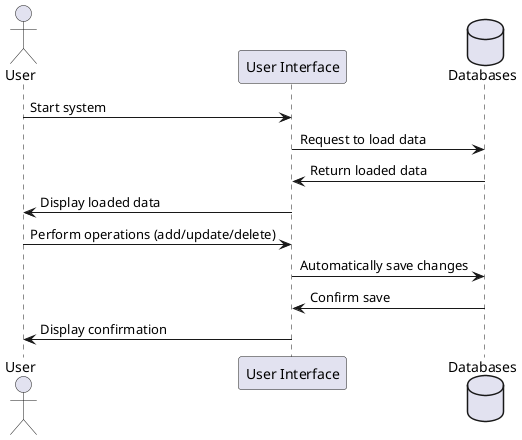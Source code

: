 @startuml
actor "User" as U
participant "User Interface" as UI
database "Databases" as DB

U -> UI : Start system
UI -> DB : Request to load data
DB -> UI : Return loaded data
UI -> U : Display loaded data

U -> UI : Perform operations (add/update/delete)
UI -> DB : Automatically save changes
DB -> UI : Confirm save
UI -> U : Display confirmation
@enduml
